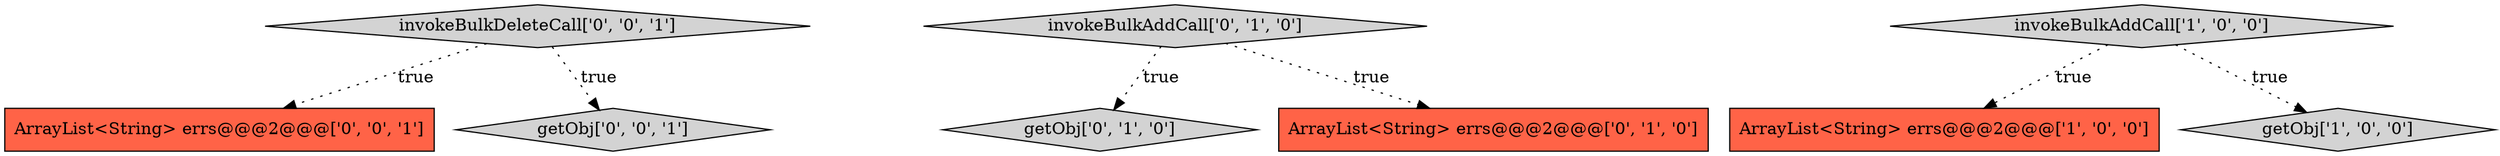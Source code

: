 digraph {
7 [style = filled, label = "invokeBulkDeleteCall['0', '0', '1']", fillcolor = lightgray, shape = diamond image = "AAA0AAABBB3BBB"];
4 [style = filled, label = "getObj['0', '1', '0']", fillcolor = lightgray, shape = diamond image = "AAA0AAABBB2BBB"];
3 [style = filled, label = "invokeBulkAddCall['0', '1', '0']", fillcolor = lightgray, shape = diamond image = "AAA0AAABBB2BBB"];
8 [style = filled, label = "ArrayList<String> errs@@@2@@@['0', '0', '1']", fillcolor = tomato, shape = box image = "AAA0AAABBB3BBB"];
2 [style = filled, label = "ArrayList<String> errs@@@2@@@['1', '0', '0']", fillcolor = tomato, shape = box image = "AAA0AAABBB1BBB"];
6 [style = filled, label = "getObj['0', '0', '1']", fillcolor = lightgray, shape = diamond image = "AAA0AAABBB3BBB"];
0 [style = filled, label = "invokeBulkAddCall['1', '0', '0']", fillcolor = lightgray, shape = diamond image = "AAA0AAABBB1BBB"];
1 [style = filled, label = "getObj['1', '0', '0']", fillcolor = lightgray, shape = diamond image = "AAA0AAABBB1BBB"];
5 [style = filled, label = "ArrayList<String> errs@@@2@@@['0', '1', '0']", fillcolor = tomato, shape = box image = "AAA0AAABBB2BBB"];
3->4 [style = dotted, label="true"];
7->6 [style = dotted, label="true"];
3->5 [style = dotted, label="true"];
0->2 [style = dotted, label="true"];
7->8 [style = dotted, label="true"];
0->1 [style = dotted, label="true"];
}
